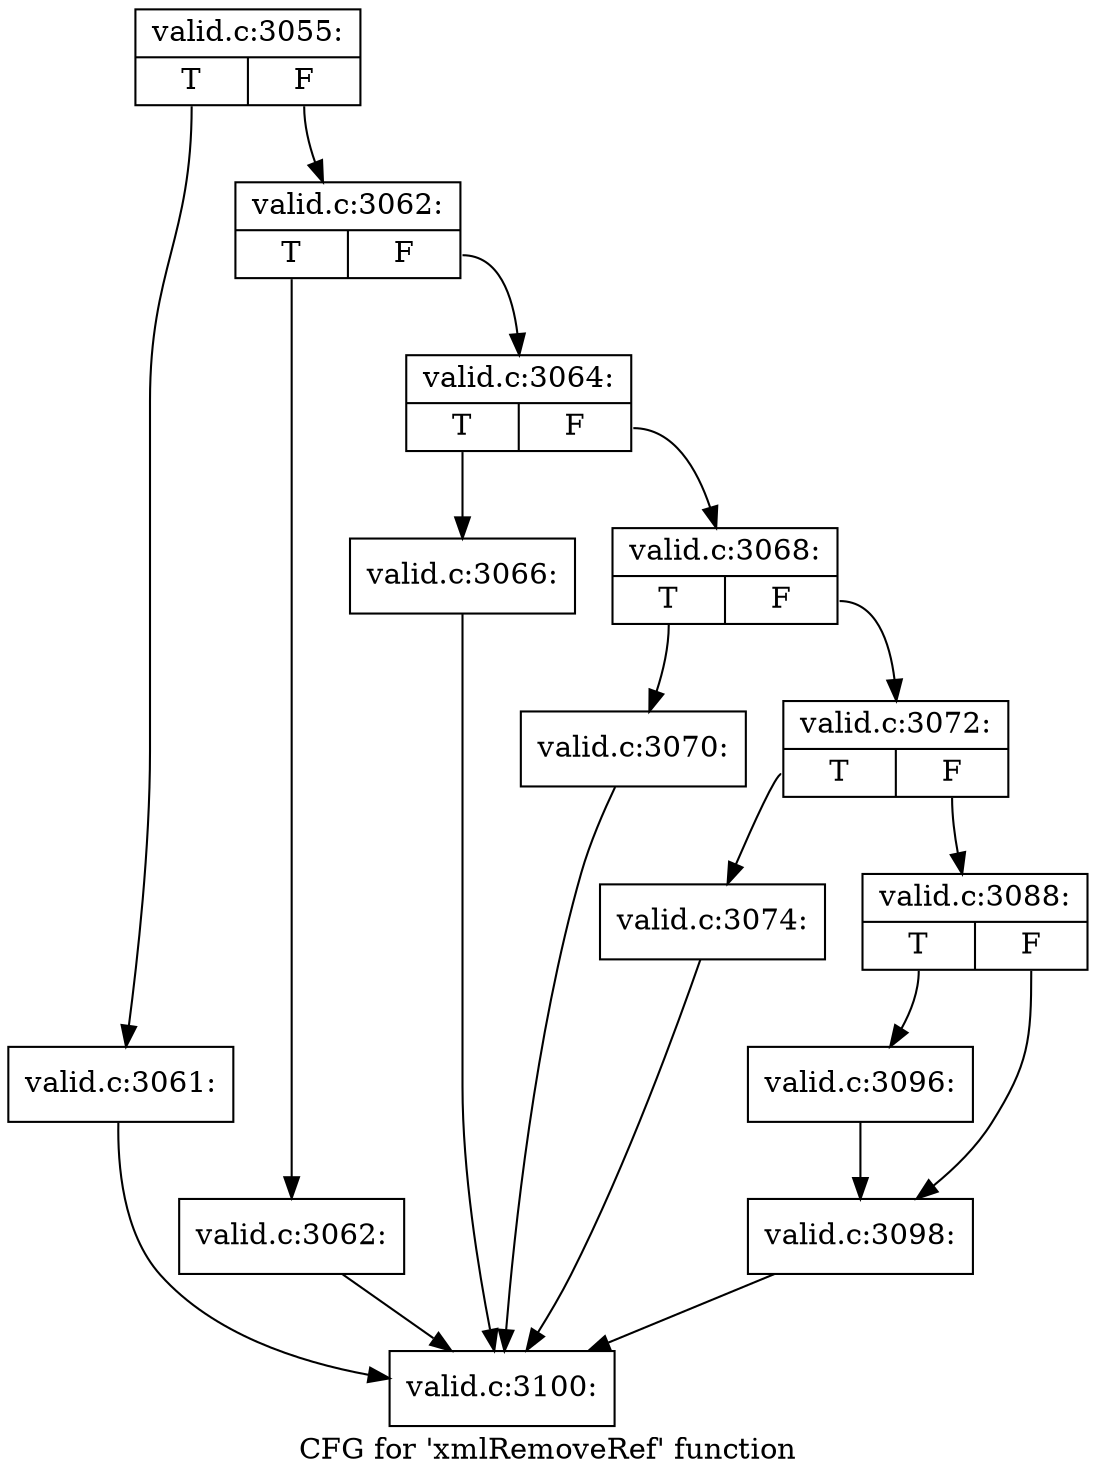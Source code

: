 digraph "CFG for 'xmlRemoveRef' function" {
	label="CFG for 'xmlRemoveRef' function";

	Node0x50215d0 [shape=record,label="{valid.c:3055:|{<s0>T|<s1>F}}"];
	Node0x50215d0:s0 -> Node0x4ec5380;
	Node0x50215d0:s1 -> Node0x4ec53d0;
	Node0x4ec5380 [shape=record,label="{valid.c:3061:}"];
	Node0x4ec5380 -> Node0x5021900;
	Node0x4ec53d0 [shape=record,label="{valid.c:3062:|{<s0>T|<s1>F}}"];
	Node0x4ec53d0:s0 -> Node0x4ec5890;
	Node0x4ec53d0:s1 -> Node0x4ec58e0;
	Node0x4ec5890 [shape=record,label="{valid.c:3062:}"];
	Node0x4ec5890 -> Node0x5021900;
	Node0x4ec58e0 [shape=record,label="{valid.c:3064:|{<s0>T|<s1>F}}"];
	Node0x4ec58e0:s0 -> Node0x4ec60d0;
	Node0x4ec58e0:s1 -> Node0x4ec6120;
	Node0x4ec60d0 [shape=record,label="{valid.c:3066:}"];
	Node0x4ec60d0 -> Node0x5021900;
	Node0x4ec6120 [shape=record,label="{valid.c:3068:|{<s0>T|<s1>F}}"];
	Node0x4ec6120:s0 -> Node0x50299e0;
	Node0x4ec6120:s1 -> Node0x5029a30;
	Node0x50299e0 [shape=record,label="{valid.c:3070:}"];
	Node0x50299e0 -> Node0x5021900;
	Node0x5029a30 [shape=record,label="{valid.c:3072:|{<s0>T|<s1>F}}"];
	Node0x5029a30:s0 -> Node0x502a220;
	Node0x5029a30:s1 -> Node0x502a270;
	Node0x502a220 [shape=record,label="{valid.c:3074:}"];
	Node0x502a220 -> Node0x5021900;
	Node0x502a270 [shape=record,label="{valid.c:3088:|{<s0>T|<s1>F}}"];
	Node0x502a270:s0 -> Node0x502b680;
	Node0x502a270:s1 -> Node0x502b9b0;
	Node0x502b680 [shape=record,label="{valid.c:3096:}"];
	Node0x502b680 -> Node0x502b9b0;
	Node0x502b9b0 [shape=record,label="{valid.c:3098:}"];
	Node0x502b9b0 -> Node0x5021900;
	Node0x5021900 [shape=record,label="{valid.c:3100:}"];
}
